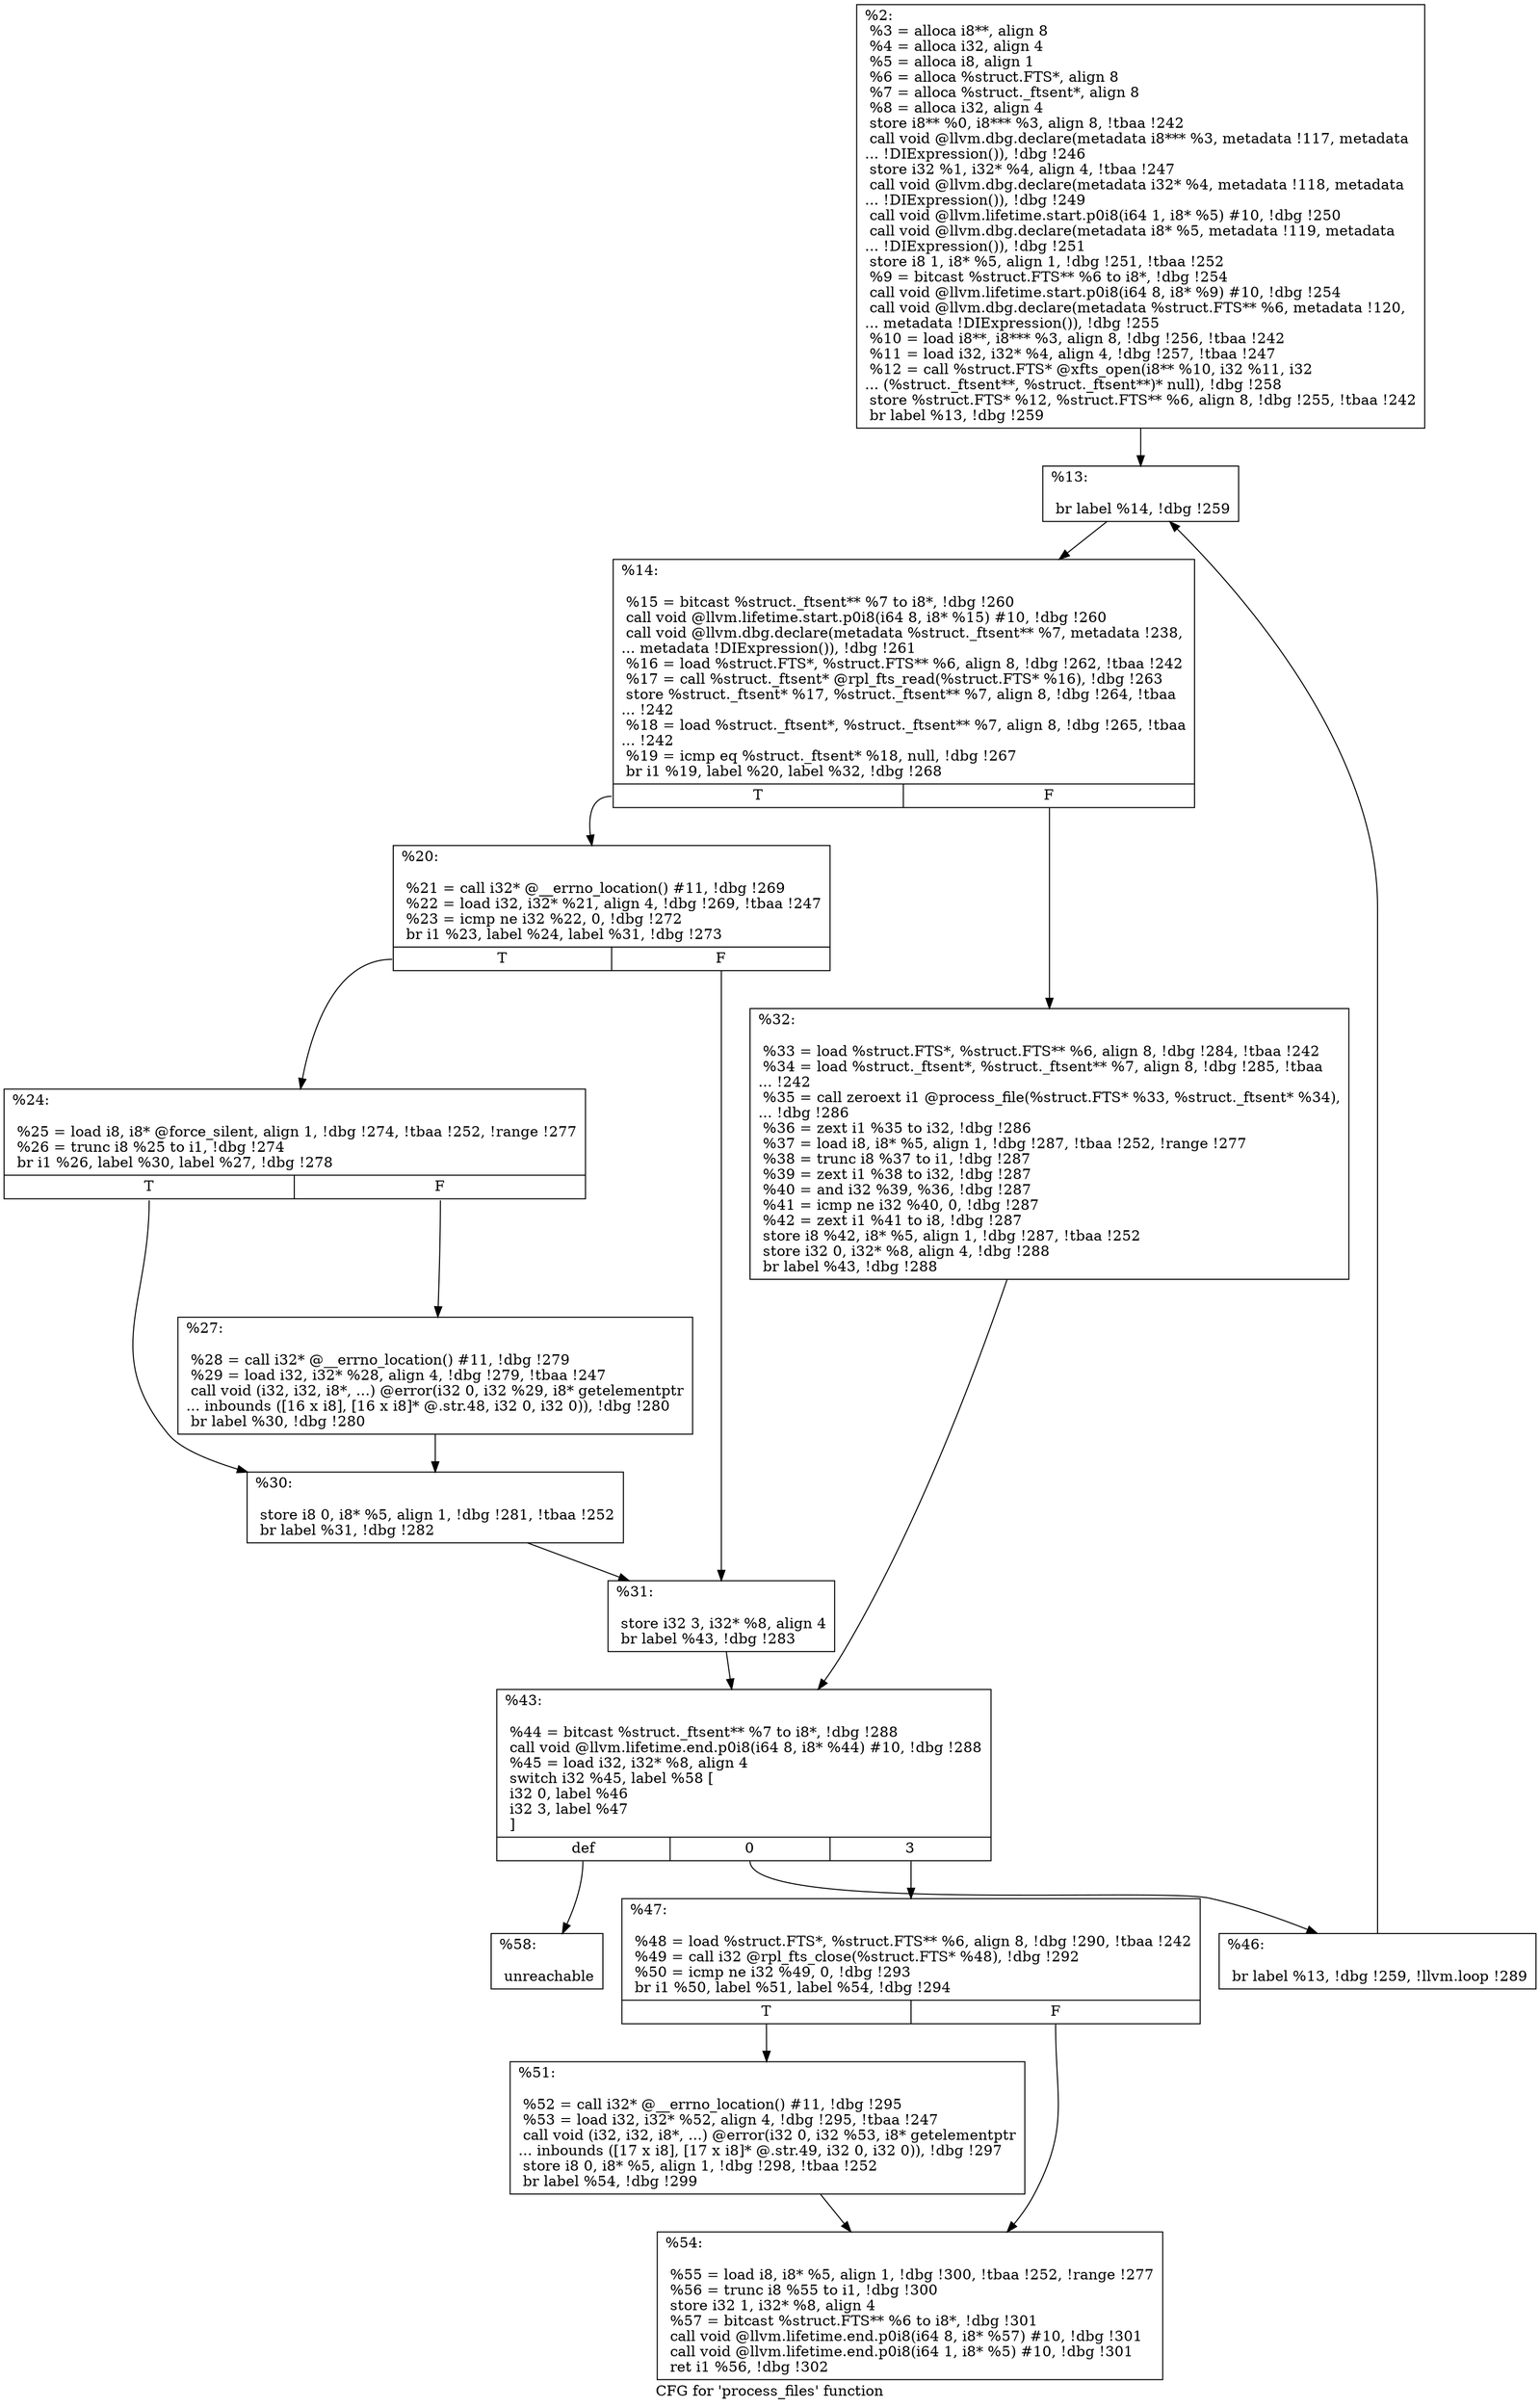 digraph "CFG for 'process_files' function" {
	label="CFG for 'process_files' function";

	Node0x9044e0 [shape=record,label="{%2:\l  %3 = alloca i8**, align 8\l  %4 = alloca i32, align 4\l  %5 = alloca i8, align 1\l  %6 = alloca %struct.FTS*, align 8\l  %7 = alloca %struct._ftsent*, align 8\l  %8 = alloca i32, align 4\l  store i8** %0, i8*** %3, align 8, !tbaa !242\l  call void @llvm.dbg.declare(metadata i8*** %3, metadata !117, metadata\l... !DIExpression()), !dbg !246\l  store i32 %1, i32* %4, align 4, !tbaa !247\l  call void @llvm.dbg.declare(metadata i32* %4, metadata !118, metadata\l... !DIExpression()), !dbg !249\l  call void @llvm.lifetime.start.p0i8(i64 1, i8* %5) #10, !dbg !250\l  call void @llvm.dbg.declare(metadata i8* %5, metadata !119, metadata\l... !DIExpression()), !dbg !251\l  store i8 1, i8* %5, align 1, !dbg !251, !tbaa !252\l  %9 = bitcast %struct.FTS** %6 to i8*, !dbg !254\l  call void @llvm.lifetime.start.p0i8(i64 8, i8* %9) #10, !dbg !254\l  call void @llvm.dbg.declare(metadata %struct.FTS** %6, metadata !120,\l... metadata !DIExpression()), !dbg !255\l  %10 = load i8**, i8*** %3, align 8, !dbg !256, !tbaa !242\l  %11 = load i32, i32* %4, align 4, !dbg !257, !tbaa !247\l  %12 = call %struct.FTS* @xfts_open(i8** %10, i32 %11, i32\l... (%struct._ftsent**, %struct._ftsent**)* null), !dbg !258\l  store %struct.FTS* %12, %struct.FTS** %6, align 8, !dbg !255, !tbaa !242\l  br label %13, !dbg !259\l}"];
	Node0x9044e0 -> Node0x8eba30;
	Node0x8eba30 [shape=record,label="{%13:\l\l  br label %14, !dbg !259\l}"];
	Node0x8eba30 -> Node0x8eba80;
	Node0x8eba80 [shape=record,label="{%14:\l\l  %15 = bitcast %struct._ftsent** %7 to i8*, !dbg !260\l  call void @llvm.lifetime.start.p0i8(i64 8, i8* %15) #10, !dbg !260\l  call void @llvm.dbg.declare(metadata %struct._ftsent** %7, metadata !238,\l... metadata !DIExpression()), !dbg !261\l  %16 = load %struct.FTS*, %struct.FTS** %6, align 8, !dbg !262, !tbaa !242\l  %17 = call %struct._ftsent* @rpl_fts_read(%struct.FTS* %16), !dbg !263\l  store %struct._ftsent* %17, %struct._ftsent** %7, align 8, !dbg !264, !tbaa\l... !242\l  %18 = load %struct._ftsent*, %struct._ftsent** %7, align 8, !dbg !265, !tbaa\l... !242\l  %19 = icmp eq %struct._ftsent* %18, null, !dbg !267\l  br i1 %19, label %20, label %32, !dbg !268\l|{<s0>T|<s1>F}}"];
	Node0x8eba80:s0 -> Node0x8ebad0;
	Node0x8eba80:s1 -> Node0x8ebc60;
	Node0x8ebad0 [shape=record,label="{%20:\l\l  %21 = call i32* @__errno_location() #11, !dbg !269\l  %22 = load i32, i32* %21, align 4, !dbg !269, !tbaa !247\l  %23 = icmp ne i32 %22, 0, !dbg !272\l  br i1 %23, label %24, label %31, !dbg !273\l|{<s0>T|<s1>F}}"];
	Node0x8ebad0:s0 -> Node0x8ebb20;
	Node0x8ebad0:s1 -> Node0x8ebc10;
	Node0x8ebb20 [shape=record,label="{%24:\l\l  %25 = load i8, i8* @force_silent, align 1, !dbg !274, !tbaa !252, !range !277\l  %26 = trunc i8 %25 to i1, !dbg !274\l  br i1 %26, label %30, label %27, !dbg !278\l|{<s0>T|<s1>F}}"];
	Node0x8ebb20:s0 -> Node0x8ebbc0;
	Node0x8ebb20:s1 -> Node0x8ebb70;
	Node0x8ebb70 [shape=record,label="{%27:\l\l  %28 = call i32* @__errno_location() #11, !dbg !279\l  %29 = load i32, i32* %28, align 4, !dbg !279, !tbaa !247\l  call void (i32, i32, i8*, ...) @error(i32 0, i32 %29, i8* getelementptr\l... inbounds ([16 x i8], [16 x i8]* @.str.48, i32 0, i32 0)), !dbg !280\l  br label %30, !dbg !280\l}"];
	Node0x8ebb70 -> Node0x8ebbc0;
	Node0x8ebbc0 [shape=record,label="{%30:\l\l  store i8 0, i8* %5, align 1, !dbg !281, !tbaa !252\l  br label %31, !dbg !282\l}"];
	Node0x8ebbc0 -> Node0x8ebc10;
	Node0x8ebc10 [shape=record,label="{%31:\l\l  store i32 3, i32* %8, align 4\l  br label %43, !dbg !283\l}"];
	Node0x8ebc10 -> Node0x8ebcb0;
	Node0x8ebc60 [shape=record,label="{%32:\l\l  %33 = load %struct.FTS*, %struct.FTS** %6, align 8, !dbg !284, !tbaa !242\l  %34 = load %struct._ftsent*, %struct._ftsent** %7, align 8, !dbg !285, !tbaa\l... !242\l  %35 = call zeroext i1 @process_file(%struct.FTS* %33, %struct._ftsent* %34),\l... !dbg !286\l  %36 = zext i1 %35 to i32, !dbg !286\l  %37 = load i8, i8* %5, align 1, !dbg !287, !tbaa !252, !range !277\l  %38 = trunc i8 %37 to i1, !dbg !287\l  %39 = zext i1 %38 to i32, !dbg !287\l  %40 = and i32 %39, %36, !dbg !287\l  %41 = icmp ne i32 %40, 0, !dbg !287\l  %42 = zext i1 %41 to i8, !dbg !287\l  store i8 %42, i8* %5, align 1, !dbg !287, !tbaa !252\l  store i32 0, i32* %8, align 4, !dbg !288\l  br label %43, !dbg !288\l}"];
	Node0x8ebc60 -> Node0x8ebcb0;
	Node0x8ebcb0 [shape=record,label="{%43:\l\l  %44 = bitcast %struct._ftsent** %7 to i8*, !dbg !288\l  call void @llvm.lifetime.end.p0i8(i64 8, i8* %44) #10, !dbg !288\l  %45 = load i32, i32* %8, align 4\l  switch i32 %45, label %58 [\l    i32 0, label %46\l    i32 3, label %47\l  ]\l|{<s0>def|<s1>0|<s2>3}}"];
	Node0x8ebcb0:s0 -> Node0x8ebe40;
	Node0x8ebcb0:s1 -> Node0x8ebd00;
	Node0x8ebcb0:s2 -> Node0x8ebd50;
	Node0x8ebd00 [shape=record,label="{%46:\l\l  br label %13, !dbg !259, !llvm.loop !289\l}"];
	Node0x8ebd00 -> Node0x8eba30;
	Node0x8ebd50 [shape=record,label="{%47:\l\l  %48 = load %struct.FTS*, %struct.FTS** %6, align 8, !dbg !290, !tbaa !242\l  %49 = call i32 @rpl_fts_close(%struct.FTS* %48), !dbg !292\l  %50 = icmp ne i32 %49, 0, !dbg !293\l  br i1 %50, label %51, label %54, !dbg !294\l|{<s0>T|<s1>F}}"];
	Node0x8ebd50:s0 -> Node0x8ebda0;
	Node0x8ebd50:s1 -> Node0x8ebdf0;
	Node0x8ebda0 [shape=record,label="{%51:\l\l  %52 = call i32* @__errno_location() #11, !dbg !295\l  %53 = load i32, i32* %52, align 4, !dbg !295, !tbaa !247\l  call void (i32, i32, i8*, ...) @error(i32 0, i32 %53, i8* getelementptr\l... inbounds ([17 x i8], [17 x i8]* @.str.49, i32 0, i32 0)), !dbg !297\l  store i8 0, i8* %5, align 1, !dbg !298, !tbaa !252\l  br label %54, !dbg !299\l}"];
	Node0x8ebda0 -> Node0x8ebdf0;
	Node0x8ebdf0 [shape=record,label="{%54:\l\l  %55 = load i8, i8* %5, align 1, !dbg !300, !tbaa !252, !range !277\l  %56 = trunc i8 %55 to i1, !dbg !300\l  store i32 1, i32* %8, align 4\l  %57 = bitcast %struct.FTS** %6 to i8*, !dbg !301\l  call void @llvm.lifetime.end.p0i8(i64 8, i8* %57) #10, !dbg !301\l  call void @llvm.lifetime.end.p0i8(i64 1, i8* %5) #10, !dbg !301\l  ret i1 %56, !dbg !302\l}"];
	Node0x8ebe40 [shape=record,label="{%58:\l\l  unreachable\l}"];
}
